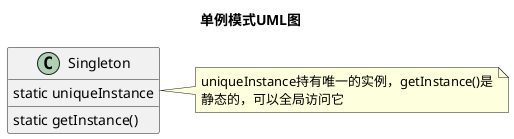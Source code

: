 @startuml
title 单例模式UML图

class Singleton {
static uniqueInstance
static getInstance()
}

note right of Singleton : uniqueInstance持有唯一的实例，getInstance()是\n静态的，可以全局访问它

@enduml
